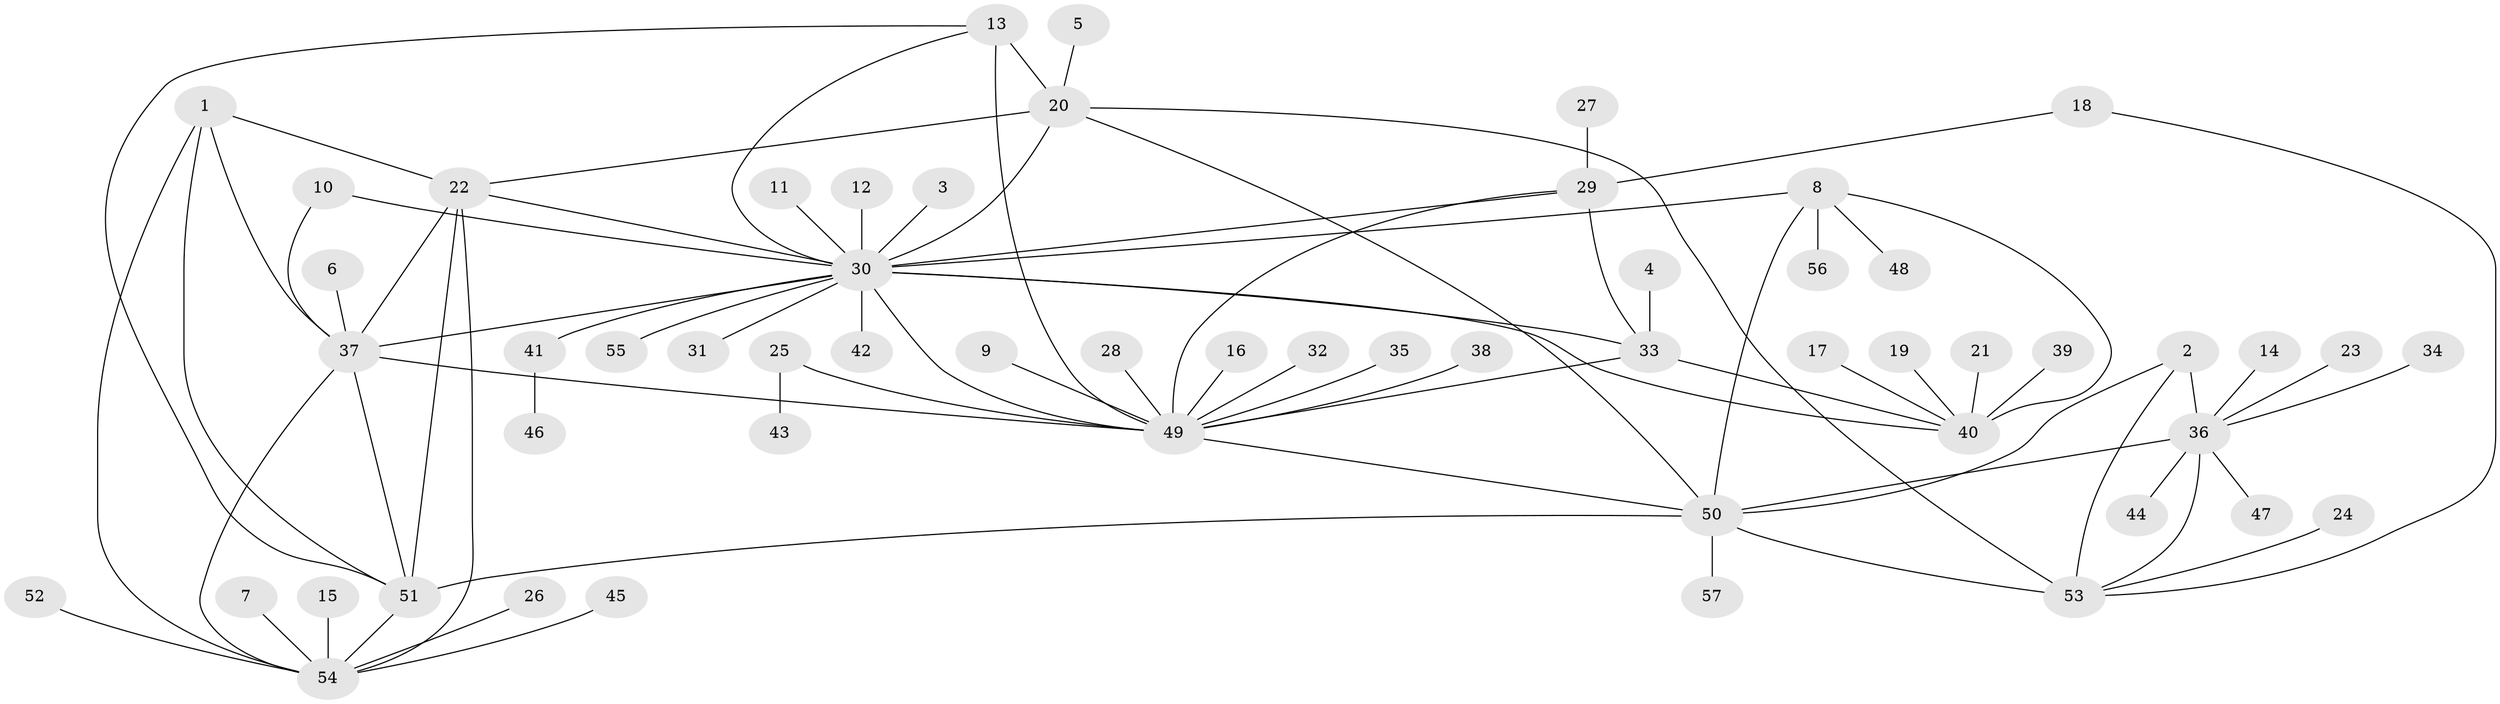 // original degree distribution, {6: 0.04424778761061947, 5: 0.017699115044247787, 11: 0.02654867256637168, 9: 0.017699115044247787, 8: 0.04424778761061947, 7: 0.02654867256637168, 10: 0.017699115044247787, 4: 0.02654867256637168, 14: 0.008849557522123894, 2: 0.168141592920354, 1: 0.5663716814159292, 3: 0.035398230088495575}
// Generated by graph-tools (version 1.1) at 2025/26/03/09/25 03:26:39]
// undirected, 57 vertices, 82 edges
graph export_dot {
graph [start="1"]
  node [color=gray90,style=filled];
  1;
  2;
  3;
  4;
  5;
  6;
  7;
  8;
  9;
  10;
  11;
  12;
  13;
  14;
  15;
  16;
  17;
  18;
  19;
  20;
  21;
  22;
  23;
  24;
  25;
  26;
  27;
  28;
  29;
  30;
  31;
  32;
  33;
  34;
  35;
  36;
  37;
  38;
  39;
  40;
  41;
  42;
  43;
  44;
  45;
  46;
  47;
  48;
  49;
  50;
  51;
  52;
  53;
  54;
  55;
  56;
  57;
  1 -- 22 [weight=1.0];
  1 -- 37 [weight=1.0];
  1 -- 51 [weight=1.0];
  1 -- 54 [weight=1.0];
  2 -- 36 [weight=1.0];
  2 -- 50 [weight=2.0];
  2 -- 53 [weight=1.0];
  3 -- 30 [weight=1.0];
  4 -- 33 [weight=1.0];
  5 -- 20 [weight=1.0];
  6 -- 37 [weight=1.0];
  7 -- 54 [weight=1.0];
  8 -- 30 [weight=3.0];
  8 -- 40 [weight=3.0];
  8 -- 48 [weight=1.0];
  8 -- 50 [weight=1.0];
  8 -- 56 [weight=1.0];
  9 -- 49 [weight=1.0];
  10 -- 30 [weight=1.0];
  10 -- 37 [weight=1.0];
  11 -- 30 [weight=1.0];
  12 -- 30 [weight=1.0];
  13 -- 20 [weight=4.0];
  13 -- 30 [weight=2.0];
  13 -- 49 [weight=1.0];
  13 -- 51 [weight=1.0];
  14 -- 36 [weight=1.0];
  15 -- 54 [weight=1.0];
  16 -- 49 [weight=1.0];
  17 -- 40 [weight=1.0];
  18 -- 29 [weight=1.0];
  18 -- 53 [weight=1.0];
  19 -- 40 [weight=1.0];
  20 -- 22 [weight=1.0];
  20 -- 30 [weight=2.0];
  20 -- 50 [weight=1.0];
  20 -- 53 [weight=1.0];
  21 -- 40 [weight=1.0];
  22 -- 30 [weight=1.0];
  22 -- 37 [weight=1.0];
  22 -- 51 [weight=1.0];
  22 -- 54 [weight=1.0];
  23 -- 36 [weight=1.0];
  24 -- 53 [weight=1.0];
  25 -- 43 [weight=1.0];
  25 -- 49 [weight=1.0];
  26 -- 54 [weight=1.0];
  27 -- 29 [weight=1.0];
  28 -- 49 [weight=1.0];
  29 -- 30 [weight=1.0];
  29 -- 33 [weight=1.0];
  29 -- 49 [weight=3.0];
  30 -- 31 [weight=1.0];
  30 -- 33 [weight=1.0];
  30 -- 37 [weight=1.0];
  30 -- 40 [weight=1.0];
  30 -- 41 [weight=1.0];
  30 -- 42 [weight=1.0];
  30 -- 49 [weight=1.0];
  30 -- 55 [weight=1.0];
  32 -- 49 [weight=1.0];
  33 -- 40 [weight=1.0];
  33 -- 49 [weight=3.0];
  34 -- 36 [weight=1.0];
  35 -- 49 [weight=1.0];
  36 -- 44 [weight=1.0];
  36 -- 47 [weight=1.0];
  36 -- 50 [weight=2.0];
  36 -- 53 [weight=1.0];
  37 -- 49 [weight=1.0];
  37 -- 51 [weight=1.0];
  37 -- 54 [weight=1.0];
  38 -- 49 [weight=1.0];
  39 -- 40 [weight=1.0];
  41 -- 46 [weight=1.0];
  45 -- 54 [weight=1.0];
  49 -- 50 [weight=1.0];
  50 -- 51 [weight=1.0];
  50 -- 53 [weight=2.0];
  50 -- 57 [weight=1.0];
  51 -- 54 [weight=1.0];
  52 -- 54 [weight=1.0];
}
